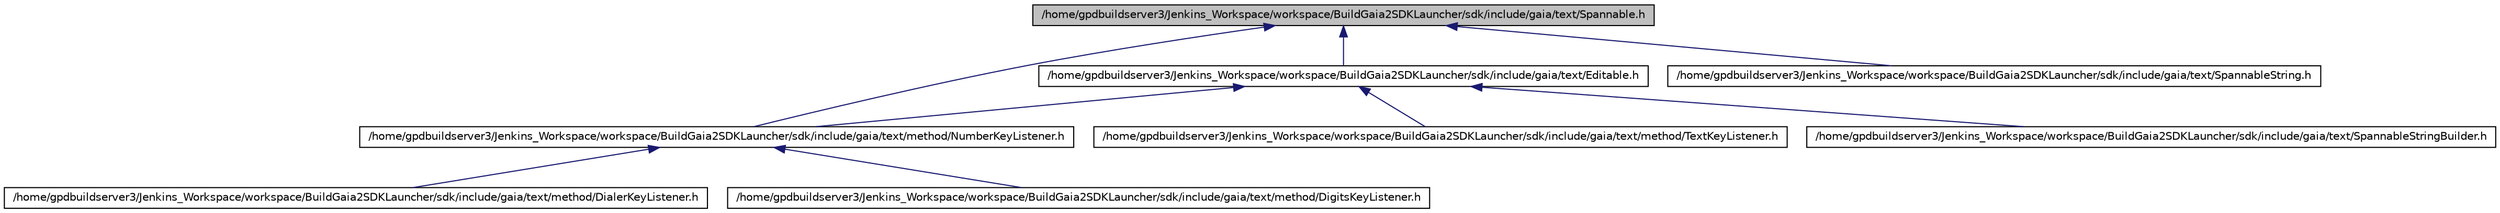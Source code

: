 digraph G
{
  edge [fontname="Helvetica",fontsize="10",labelfontname="Helvetica",labelfontsize="10"];
  node [fontname="Helvetica",fontsize="10",shape=record];
  Node1 [label="/home/gpdbuildserver3/Jenkins_Workspace/workspace/BuildGaia2SDKLauncher/sdk/include/gaia/text/Spannable.h",height=0.2,width=0.4,color="black", fillcolor="grey75", style="filled" fontcolor="black"];
  Node1 -> Node2 [dir=back,color="midnightblue",fontsize="10",style="solid",fontname="Helvetica"];
  Node2 [label="/home/gpdbuildserver3/Jenkins_Workspace/workspace/BuildGaia2SDKLauncher/sdk/include/gaia/text/Editable.h",height=0.2,width=0.4,color="black", fillcolor="white", style="filled",URL="$d6/dc5/_editable_8h.html"];
  Node2 -> Node3 [dir=back,color="midnightblue",fontsize="10",style="solid",fontname="Helvetica"];
  Node3 [label="/home/gpdbuildserver3/Jenkins_Workspace/workspace/BuildGaia2SDKLauncher/sdk/include/gaia/text/method/NumberKeyListener.h",height=0.2,width=0.4,color="black", fillcolor="white", style="filled",URL="$d9/dc2/_number_key_listener_8h.html"];
  Node3 -> Node4 [dir=back,color="midnightblue",fontsize="10",style="solid",fontname="Helvetica"];
  Node4 [label="/home/gpdbuildserver3/Jenkins_Workspace/workspace/BuildGaia2SDKLauncher/sdk/include/gaia/text/method/DialerKeyListener.h",height=0.2,width=0.4,color="black", fillcolor="white", style="filled",URL="$d1/dd7/_dialer_key_listener_8h.html"];
  Node3 -> Node5 [dir=back,color="midnightblue",fontsize="10",style="solid",fontname="Helvetica"];
  Node5 [label="/home/gpdbuildserver3/Jenkins_Workspace/workspace/BuildGaia2SDKLauncher/sdk/include/gaia/text/method/DigitsKeyListener.h",height=0.2,width=0.4,color="black", fillcolor="white", style="filled",URL="$dc/da7/_digits_key_listener_8h.html"];
  Node2 -> Node6 [dir=back,color="midnightblue",fontsize="10",style="solid",fontname="Helvetica"];
  Node6 [label="/home/gpdbuildserver3/Jenkins_Workspace/workspace/BuildGaia2SDKLauncher/sdk/include/gaia/text/method/TextKeyListener.h",height=0.2,width=0.4,color="black", fillcolor="white", style="filled",URL="$dc/d40/_text_key_listener_8h.html"];
  Node2 -> Node7 [dir=back,color="midnightblue",fontsize="10",style="solid",fontname="Helvetica"];
  Node7 [label="/home/gpdbuildserver3/Jenkins_Workspace/workspace/BuildGaia2SDKLauncher/sdk/include/gaia/text/SpannableStringBuilder.h",height=0.2,width=0.4,color="black", fillcolor="white", style="filled",URL="$d7/de1/_spannable_string_builder_8h.html"];
  Node1 -> Node3 [dir=back,color="midnightblue",fontsize="10",style="solid",fontname="Helvetica"];
  Node1 -> Node8 [dir=back,color="midnightblue",fontsize="10",style="solid",fontname="Helvetica"];
  Node8 [label="/home/gpdbuildserver3/Jenkins_Workspace/workspace/BuildGaia2SDKLauncher/sdk/include/gaia/text/SpannableString.h",height=0.2,width=0.4,color="black", fillcolor="white", style="filled",URL="$d6/d01/_spannable_string_8h.html"];
}
